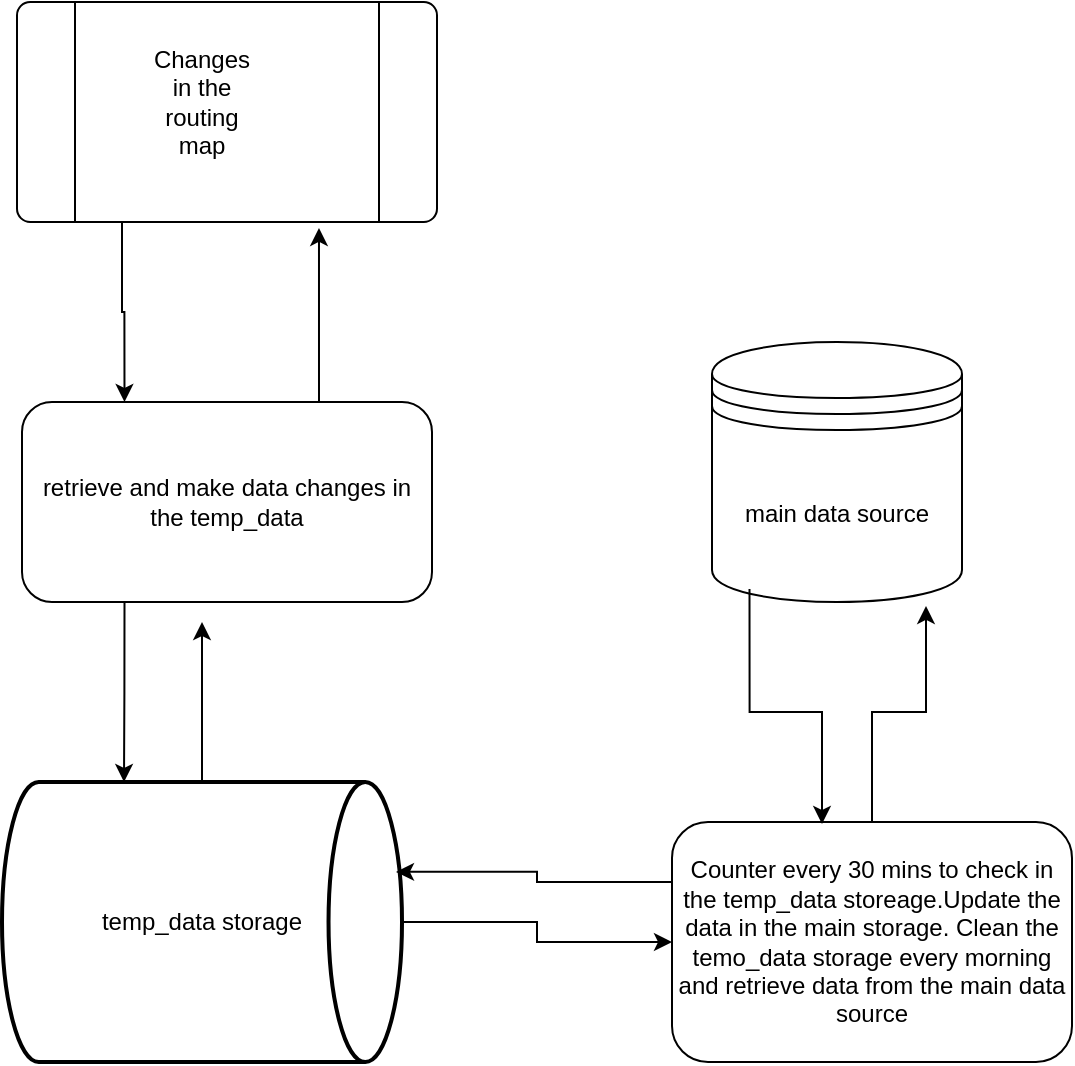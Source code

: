 <mxfile version="22.1.18" type="github">
  <diagram id="C5RBs43oDa-KdzZeNtuy" name="Page-1">
    <mxGraphModel dx="1434" dy="782" grid="1" gridSize="10" guides="1" tooltips="1" connect="1" arrows="1" fold="1" page="1" pageScale="1" pageWidth="827" pageHeight="1169" math="0" shadow="0">
      <root>
        <mxCell id="WIyWlLk6GJQsqaUBKTNV-0" />
        <mxCell id="WIyWlLk6GJQsqaUBKTNV-1" parent="WIyWlLk6GJQsqaUBKTNV-0" />
        <mxCell id="GHuDnu1H9yrj1tkJbOM3-7" style="edgeStyle=orthogonalEdgeStyle;rounded=0;orthogonalLoop=1;jettySize=auto;html=1;exitX=0.25;exitY=1;exitDx=0;exitDy=0;entryX=0.25;entryY=0;entryDx=0;entryDy=0;" edge="1" parent="WIyWlLk6GJQsqaUBKTNV-1" source="GHuDnu1H9yrj1tkJbOM3-0" target="GHuDnu1H9yrj1tkJbOM3-5">
          <mxGeometry relative="1" as="geometry">
            <Array as="points">
              <mxPoint x="165" y="265" />
              <mxPoint x="166" y="265" />
            </Array>
          </mxGeometry>
        </mxCell>
        <mxCell id="GHuDnu1H9yrj1tkJbOM3-0" value="" style="verticalLabelPosition=bottom;verticalAlign=top;html=1;shape=process;whiteSpace=wrap;rounded=1;size=0.14;arcSize=6;" vertex="1" parent="WIyWlLk6GJQsqaUBKTNV-1">
          <mxGeometry x="112.5" y="110" width="210" height="110" as="geometry" />
        </mxCell>
        <mxCell id="GHuDnu1H9yrj1tkJbOM3-1" value="Changes in the routing map" style="text;html=1;strokeColor=none;fillColor=none;align=center;verticalAlign=middle;whiteSpace=wrap;rounded=0;" vertex="1" parent="WIyWlLk6GJQsqaUBKTNV-1">
          <mxGeometry x="175" y="145" width="60" height="30" as="geometry" />
        </mxCell>
        <mxCell id="GHuDnu1H9yrj1tkJbOM3-2" value="main data source" style="shape=datastore;whiteSpace=wrap;html=1;" vertex="1" parent="WIyWlLk6GJQsqaUBKTNV-1">
          <mxGeometry x="460" y="280" width="125" height="130" as="geometry" />
        </mxCell>
        <mxCell id="GHuDnu1H9yrj1tkJbOM3-13" style="edgeStyle=orthogonalEdgeStyle;rounded=0;orthogonalLoop=1;jettySize=auto;html=1;" edge="1" parent="WIyWlLk6GJQsqaUBKTNV-1" source="GHuDnu1H9yrj1tkJbOM3-4">
          <mxGeometry relative="1" as="geometry">
            <mxPoint x="205" y="420" as="targetPoint" />
          </mxGeometry>
        </mxCell>
        <mxCell id="GHuDnu1H9yrj1tkJbOM3-14" style="edgeStyle=orthogonalEdgeStyle;rounded=0;orthogonalLoop=1;jettySize=auto;html=1;entryX=0;entryY=0.5;entryDx=0;entryDy=0;" edge="1" parent="WIyWlLk6GJQsqaUBKTNV-1" source="GHuDnu1H9yrj1tkJbOM3-4" target="GHuDnu1H9yrj1tkJbOM3-11">
          <mxGeometry relative="1" as="geometry" />
        </mxCell>
        <mxCell id="GHuDnu1H9yrj1tkJbOM3-4" value="temp_data storage" style="strokeWidth=2;html=1;shape=mxgraph.flowchart.direct_data;whiteSpace=wrap;" vertex="1" parent="WIyWlLk6GJQsqaUBKTNV-1">
          <mxGeometry x="105" y="500" width="200" height="140" as="geometry" />
        </mxCell>
        <mxCell id="GHuDnu1H9yrj1tkJbOM3-5" value="retrieve and make data changes in the temp_data" style="rounded=1;whiteSpace=wrap;html=1;" vertex="1" parent="WIyWlLk6GJQsqaUBKTNV-1">
          <mxGeometry x="115" y="310" width="205" height="100" as="geometry" />
        </mxCell>
        <mxCell id="GHuDnu1H9yrj1tkJbOM3-10" style="edgeStyle=orthogonalEdgeStyle;rounded=0;orthogonalLoop=1;jettySize=auto;html=1;exitX=0.75;exitY=0;exitDx=0;exitDy=0;entryX=0.719;entryY=1.027;entryDx=0;entryDy=0;entryPerimeter=0;" edge="1" parent="WIyWlLk6GJQsqaUBKTNV-1" source="GHuDnu1H9yrj1tkJbOM3-5" target="GHuDnu1H9yrj1tkJbOM3-0">
          <mxGeometry relative="1" as="geometry">
            <Array as="points">
              <mxPoint x="263" y="310" />
            </Array>
          </mxGeometry>
        </mxCell>
        <mxCell id="GHuDnu1H9yrj1tkJbOM3-11" value="Counter every 30 mins to check in the temp_data storeage.Update the data in the main storage. Clean the temo_data storage every morning and retrieve data from the main data source" style="rounded=1;whiteSpace=wrap;html=1;" vertex="1" parent="WIyWlLk6GJQsqaUBKTNV-1">
          <mxGeometry x="440" y="520" width="200" height="120" as="geometry" />
        </mxCell>
        <mxCell id="GHuDnu1H9yrj1tkJbOM3-12" style="edgeStyle=orthogonalEdgeStyle;rounded=0;orthogonalLoop=1;jettySize=auto;html=1;exitX=0.25;exitY=1;exitDx=0;exitDy=0;entryX=0.305;entryY=0;entryDx=0;entryDy=0;entryPerimeter=0;" edge="1" parent="WIyWlLk6GJQsqaUBKTNV-1" source="GHuDnu1H9yrj1tkJbOM3-5" target="GHuDnu1H9yrj1tkJbOM3-4">
          <mxGeometry relative="1" as="geometry" />
        </mxCell>
        <mxCell id="GHuDnu1H9yrj1tkJbOM3-15" style="edgeStyle=orthogonalEdgeStyle;rounded=0;orthogonalLoop=1;jettySize=auto;html=1;exitX=0;exitY=0.25;exitDx=0;exitDy=0;entryX=0.985;entryY=0.321;entryDx=0;entryDy=0;entryPerimeter=0;" edge="1" parent="WIyWlLk6GJQsqaUBKTNV-1" source="GHuDnu1H9yrj1tkJbOM3-11" target="GHuDnu1H9yrj1tkJbOM3-4">
          <mxGeometry relative="1" as="geometry" />
        </mxCell>
        <mxCell id="GHuDnu1H9yrj1tkJbOM3-16" style="edgeStyle=orthogonalEdgeStyle;rounded=0;orthogonalLoop=1;jettySize=auto;html=1;entryX=0.856;entryY=1.015;entryDx=0;entryDy=0;entryPerimeter=0;" edge="1" parent="WIyWlLk6GJQsqaUBKTNV-1" source="GHuDnu1H9yrj1tkJbOM3-11" target="GHuDnu1H9yrj1tkJbOM3-2">
          <mxGeometry relative="1" as="geometry" />
        </mxCell>
        <mxCell id="GHuDnu1H9yrj1tkJbOM3-17" style="edgeStyle=orthogonalEdgeStyle;rounded=0;orthogonalLoop=1;jettySize=auto;html=1;exitX=0.15;exitY=0.95;exitDx=0;exitDy=0;exitPerimeter=0;entryX=0.375;entryY=0.008;entryDx=0;entryDy=0;entryPerimeter=0;" edge="1" parent="WIyWlLk6GJQsqaUBKTNV-1" source="GHuDnu1H9yrj1tkJbOM3-2" target="GHuDnu1H9yrj1tkJbOM3-11">
          <mxGeometry relative="1" as="geometry" />
        </mxCell>
      </root>
    </mxGraphModel>
  </diagram>
</mxfile>
